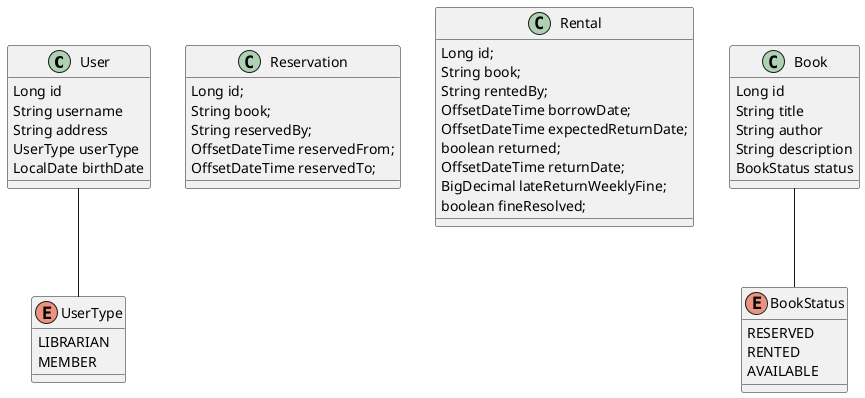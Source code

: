 @startuml


class User {
Long id
String username
String address
UserType userType
LocalDate birthDate
}

class Reservation {
Long id;
String book;
String reservedBy;
OffsetDateTime reservedFrom;
OffsetDateTime reservedTo;
}

class Rental {
Long id;
String book;
String rentedBy;
OffsetDateTime borrowDate;
OffsetDateTime expectedReturnDate;
boolean returned;
OffsetDateTime returnDate;
BigDecimal lateReturnWeeklyFine;
boolean fineResolved;
}

class Book {
Long id
String title
String author
String description
BookStatus status
}

enum UserType {
LIBRARIAN
MEMBER
}

enum BookStatus {
RESERVED
RENTED
AVAILABLE
}

Book -- BookStatus
User -- UserType

@enduml
